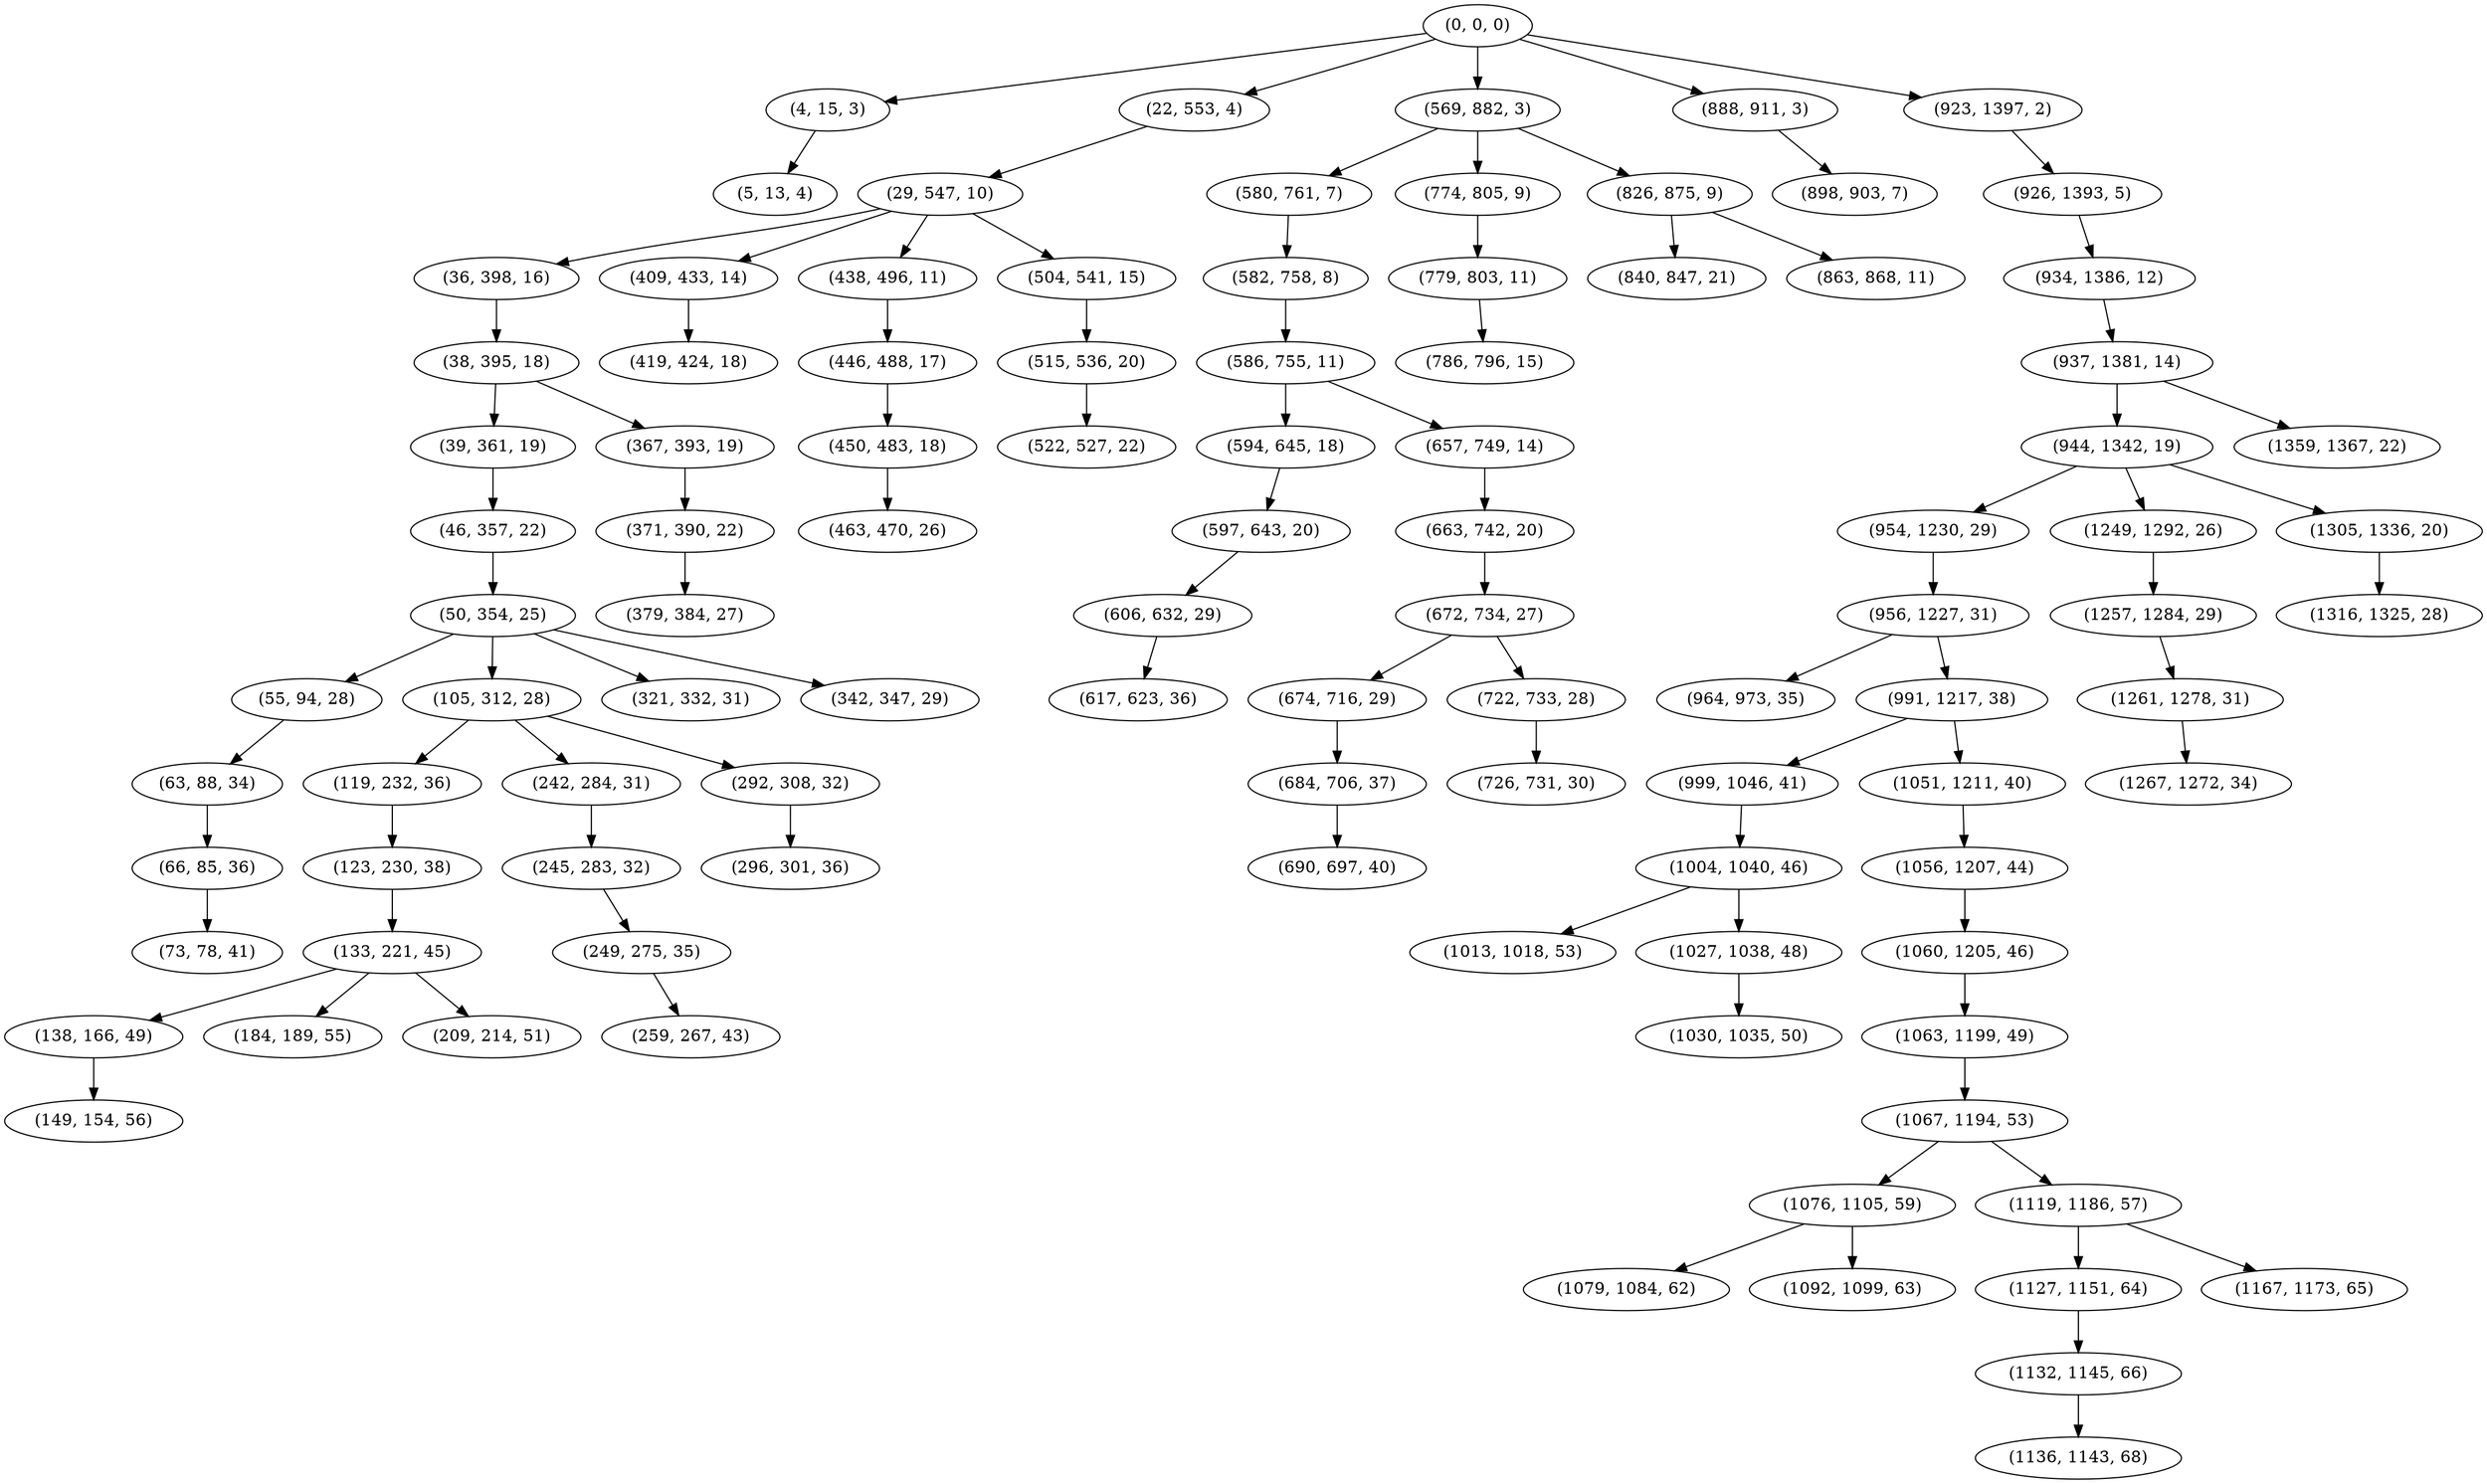 digraph tree {
    "(0, 0, 0)";
    "(4, 15, 3)";
    "(5, 13, 4)";
    "(22, 553, 4)";
    "(29, 547, 10)";
    "(36, 398, 16)";
    "(38, 395, 18)";
    "(39, 361, 19)";
    "(46, 357, 22)";
    "(50, 354, 25)";
    "(55, 94, 28)";
    "(63, 88, 34)";
    "(66, 85, 36)";
    "(73, 78, 41)";
    "(105, 312, 28)";
    "(119, 232, 36)";
    "(123, 230, 38)";
    "(133, 221, 45)";
    "(138, 166, 49)";
    "(149, 154, 56)";
    "(184, 189, 55)";
    "(209, 214, 51)";
    "(242, 284, 31)";
    "(245, 283, 32)";
    "(249, 275, 35)";
    "(259, 267, 43)";
    "(292, 308, 32)";
    "(296, 301, 36)";
    "(321, 332, 31)";
    "(342, 347, 29)";
    "(367, 393, 19)";
    "(371, 390, 22)";
    "(379, 384, 27)";
    "(409, 433, 14)";
    "(419, 424, 18)";
    "(438, 496, 11)";
    "(446, 488, 17)";
    "(450, 483, 18)";
    "(463, 470, 26)";
    "(504, 541, 15)";
    "(515, 536, 20)";
    "(522, 527, 22)";
    "(569, 882, 3)";
    "(580, 761, 7)";
    "(582, 758, 8)";
    "(586, 755, 11)";
    "(594, 645, 18)";
    "(597, 643, 20)";
    "(606, 632, 29)";
    "(617, 623, 36)";
    "(657, 749, 14)";
    "(663, 742, 20)";
    "(672, 734, 27)";
    "(674, 716, 29)";
    "(684, 706, 37)";
    "(690, 697, 40)";
    "(722, 733, 28)";
    "(726, 731, 30)";
    "(774, 805, 9)";
    "(779, 803, 11)";
    "(786, 796, 15)";
    "(826, 875, 9)";
    "(840, 847, 21)";
    "(863, 868, 11)";
    "(888, 911, 3)";
    "(898, 903, 7)";
    "(923, 1397, 2)";
    "(926, 1393, 5)";
    "(934, 1386, 12)";
    "(937, 1381, 14)";
    "(944, 1342, 19)";
    "(954, 1230, 29)";
    "(956, 1227, 31)";
    "(964, 973, 35)";
    "(991, 1217, 38)";
    "(999, 1046, 41)";
    "(1004, 1040, 46)";
    "(1013, 1018, 53)";
    "(1027, 1038, 48)";
    "(1030, 1035, 50)";
    "(1051, 1211, 40)";
    "(1056, 1207, 44)";
    "(1060, 1205, 46)";
    "(1063, 1199, 49)";
    "(1067, 1194, 53)";
    "(1076, 1105, 59)";
    "(1079, 1084, 62)";
    "(1092, 1099, 63)";
    "(1119, 1186, 57)";
    "(1127, 1151, 64)";
    "(1132, 1145, 66)";
    "(1136, 1143, 68)";
    "(1167, 1173, 65)";
    "(1249, 1292, 26)";
    "(1257, 1284, 29)";
    "(1261, 1278, 31)";
    "(1267, 1272, 34)";
    "(1305, 1336, 20)";
    "(1316, 1325, 28)";
    "(1359, 1367, 22)";
    "(0, 0, 0)" -> "(4, 15, 3)";
    "(0, 0, 0)" -> "(22, 553, 4)";
    "(0, 0, 0)" -> "(569, 882, 3)";
    "(0, 0, 0)" -> "(888, 911, 3)";
    "(0, 0, 0)" -> "(923, 1397, 2)";
    "(4, 15, 3)" -> "(5, 13, 4)";
    "(22, 553, 4)" -> "(29, 547, 10)";
    "(29, 547, 10)" -> "(36, 398, 16)";
    "(29, 547, 10)" -> "(409, 433, 14)";
    "(29, 547, 10)" -> "(438, 496, 11)";
    "(29, 547, 10)" -> "(504, 541, 15)";
    "(36, 398, 16)" -> "(38, 395, 18)";
    "(38, 395, 18)" -> "(39, 361, 19)";
    "(38, 395, 18)" -> "(367, 393, 19)";
    "(39, 361, 19)" -> "(46, 357, 22)";
    "(46, 357, 22)" -> "(50, 354, 25)";
    "(50, 354, 25)" -> "(55, 94, 28)";
    "(50, 354, 25)" -> "(105, 312, 28)";
    "(50, 354, 25)" -> "(321, 332, 31)";
    "(50, 354, 25)" -> "(342, 347, 29)";
    "(55, 94, 28)" -> "(63, 88, 34)";
    "(63, 88, 34)" -> "(66, 85, 36)";
    "(66, 85, 36)" -> "(73, 78, 41)";
    "(105, 312, 28)" -> "(119, 232, 36)";
    "(105, 312, 28)" -> "(242, 284, 31)";
    "(105, 312, 28)" -> "(292, 308, 32)";
    "(119, 232, 36)" -> "(123, 230, 38)";
    "(123, 230, 38)" -> "(133, 221, 45)";
    "(133, 221, 45)" -> "(138, 166, 49)";
    "(133, 221, 45)" -> "(184, 189, 55)";
    "(133, 221, 45)" -> "(209, 214, 51)";
    "(138, 166, 49)" -> "(149, 154, 56)";
    "(242, 284, 31)" -> "(245, 283, 32)";
    "(245, 283, 32)" -> "(249, 275, 35)";
    "(249, 275, 35)" -> "(259, 267, 43)";
    "(292, 308, 32)" -> "(296, 301, 36)";
    "(367, 393, 19)" -> "(371, 390, 22)";
    "(371, 390, 22)" -> "(379, 384, 27)";
    "(409, 433, 14)" -> "(419, 424, 18)";
    "(438, 496, 11)" -> "(446, 488, 17)";
    "(446, 488, 17)" -> "(450, 483, 18)";
    "(450, 483, 18)" -> "(463, 470, 26)";
    "(504, 541, 15)" -> "(515, 536, 20)";
    "(515, 536, 20)" -> "(522, 527, 22)";
    "(569, 882, 3)" -> "(580, 761, 7)";
    "(569, 882, 3)" -> "(774, 805, 9)";
    "(569, 882, 3)" -> "(826, 875, 9)";
    "(580, 761, 7)" -> "(582, 758, 8)";
    "(582, 758, 8)" -> "(586, 755, 11)";
    "(586, 755, 11)" -> "(594, 645, 18)";
    "(586, 755, 11)" -> "(657, 749, 14)";
    "(594, 645, 18)" -> "(597, 643, 20)";
    "(597, 643, 20)" -> "(606, 632, 29)";
    "(606, 632, 29)" -> "(617, 623, 36)";
    "(657, 749, 14)" -> "(663, 742, 20)";
    "(663, 742, 20)" -> "(672, 734, 27)";
    "(672, 734, 27)" -> "(674, 716, 29)";
    "(672, 734, 27)" -> "(722, 733, 28)";
    "(674, 716, 29)" -> "(684, 706, 37)";
    "(684, 706, 37)" -> "(690, 697, 40)";
    "(722, 733, 28)" -> "(726, 731, 30)";
    "(774, 805, 9)" -> "(779, 803, 11)";
    "(779, 803, 11)" -> "(786, 796, 15)";
    "(826, 875, 9)" -> "(840, 847, 21)";
    "(826, 875, 9)" -> "(863, 868, 11)";
    "(888, 911, 3)" -> "(898, 903, 7)";
    "(923, 1397, 2)" -> "(926, 1393, 5)";
    "(926, 1393, 5)" -> "(934, 1386, 12)";
    "(934, 1386, 12)" -> "(937, 1381, 14)";
    "(937, 1381, 14)" -> "(944, 1342, 19)";
    "(937, 1381, 14)" -> "(1359, 1367, 22)";
    "(944, 1342, 19)" -> "(954, 1230, 29)";
    "(944, 1342, 19)" -> "(1249, 1292, 26)";
    "(944, 1342, 19)" -> "(1305, 1336, 20)";
    "(954, 1230, 29)" -> "(956, 1227, 31)";
    "(956, 1227, 31)" -> "(964, 973, 35)";
    "(956, 1227, 31)" -> "(991, 1217, 38)";
    "(991, 1217, 38)" -> "(999, 1046, 41)";
    "(991, 1217, 38)" -> "(1051, 1211, 40)";
    "(999, 1046, 41)" -> "(1004, 1040, 46)";
    "(1004, 1040, 46)" -> "(1013, 1018, 53)";
    "(1004, 1040, 46)" -> "(1027, 1038, 48)";
    "(1027, 1038, 48)" -> "(1030, 1035, 50)";
    "(1051, 1211, 40)" -> "(1056, 1207, 44)";
    "(1056, 1207, 44)" -> "(1060, 1205, 46)";
    "(1060, 1205, 46)" -> "(1063, 1199, 49)";
    "(1063, 1199, 49)" -> "(1067, 1194, 53)";
    "(1067, 1194, 53)" -> "(1076, 1105, 59)";
    "(1067, 1194, 53)" -> "(1119, 1186, 57)";
    "(1076, 1105, 59)" -> "(1079, 1084, 62)";
    "(1076, 1105, 59)" -> "(1092, 1099, 63)";
    "(1119, 1186, 57)" -> "(1127, 1151, 64)";
    "(1119, 1186, 57)" -> "(1167, 1173, 65)";
    "(1127, 1151, 64)" -> "(1132, 1145, 66)";
    "(1132, 1145, 66)" -> "(1136, 1143, 68)";
    "(1249, 1292, 26)" -> "(1257, 1284, 29)";
    "(1257, 1284, 29)" -> "(1261, 1278, 31)";
    "(1261, 1278, 31)" -> "(1267, 1272, 34)";
    "(1305, 1336, 20)" -> "(1316, 1325, 28)";
}
